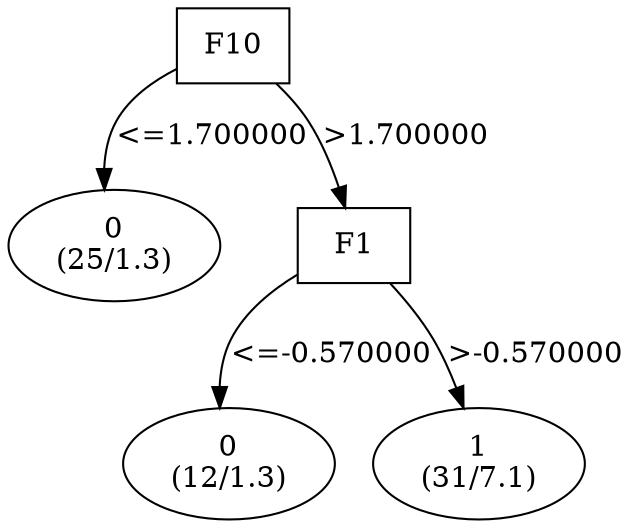 digraph YaDT {
n0 [ shape=box, label="F10\n"]
n0 -> n1 [label="<=1.700000"]
n1 [ shape=ellipse, label="0\n(25/1.3)"]
n0 -> n2 [label=">1.700000"]
n2 [ shape=box, label="F1\n"]
n2 -> n3 [label="<=-0.570000"]
n3 [ shape=ellipse, label="0\n(12/1.3)"]
n2 -> n4 [label=">-0.570000"]
n4 [ shape=ellipse, label="1\n(31/7.1)"]
}
